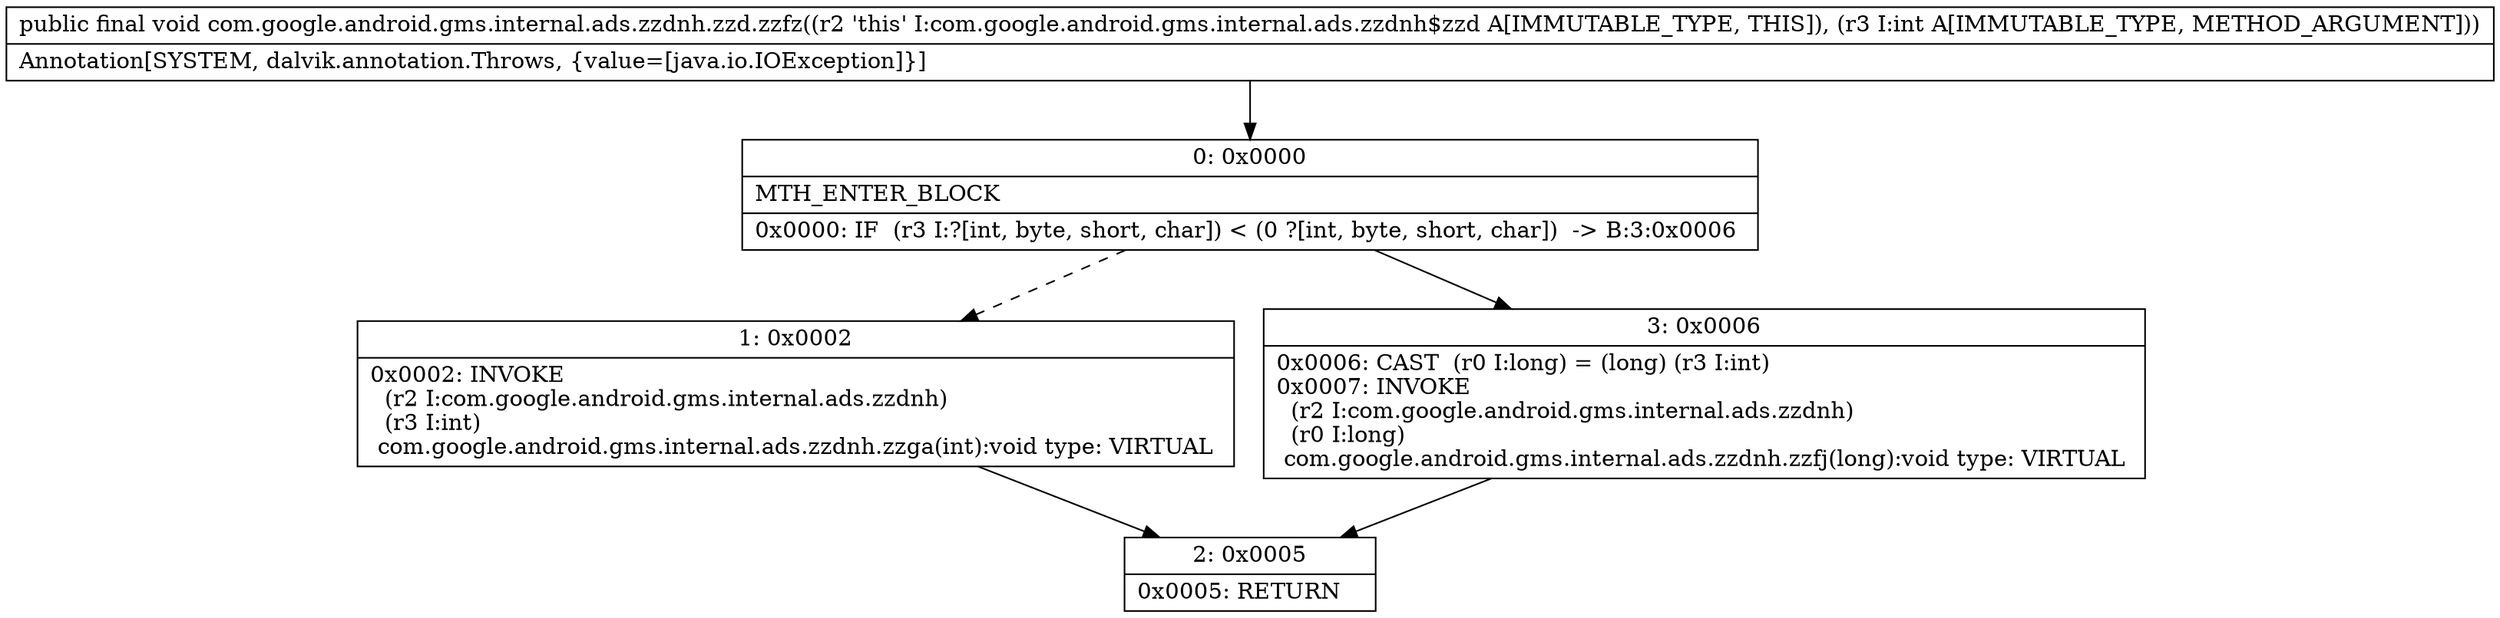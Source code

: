 digraph "CFG forcom.google.android.gms.internal.ads.zzdnh.zzd.zzfz(I)V" {
Node_0 [shape=record,label="{0\:\ 0x0000|MTH_ENTER_BLOCK\l|0x0000: IF  (r3 I:?[int, byte, short, char]) \< (0 ?[int, byte, short, char])  \-\> B:3:0x0006 \l}"];
Node_1 [shape=record,label="{1\:\ 0x0002|0x0002: INVOKE  \l  (r2 I:com.google.android.gms.internal.ads.zzdnh)\l  (r3 I:int)\l com.google.android.gms.internal.ads.zzdnh.zzga(int):void type: VIRTUAL \l}"];
Node_2 [shape=record,label="{2\:\ 0x0005|0x0005: RETURN   \l}"];
Node_3 [shape=record,label="{3\:\ 0x0006|0x0006: CAST  (r0 I:long) = (long) (r3 I:int) \l0x0007: INVOKE  \l  (r2 I:com.google.android.gms.internal.ads.zzdnh)\l  (r0 I:long)\l com.google.android.gms.internal.ads.zzdnh.zzfj(long):void type: VIRTUAL \l}"];
MethodNode[shape=record,label="{public final void com.google.android.gms.internal.ads.zzdnh.zzd.zzfz((r2 'this' I:com.google.android.gms.internal.ads.zzdnh$zzd A[IMMUTABLE_TYPE, THIS]), (r3 I:int A[IMMUTABLE_TYPE, METHOD_ARGUMENT]))  | Annotation[SYSTEM, dalvik.annotation.Throws, \{value=[java.io.IOException]\}]\l}"];
MethodNode -> Node_0;
Node_0 -> Node_1[style=dashed];
Node_0 -> Node_3;
Node_1 -> Node_2;
Node_3 -> Node_2;
}

